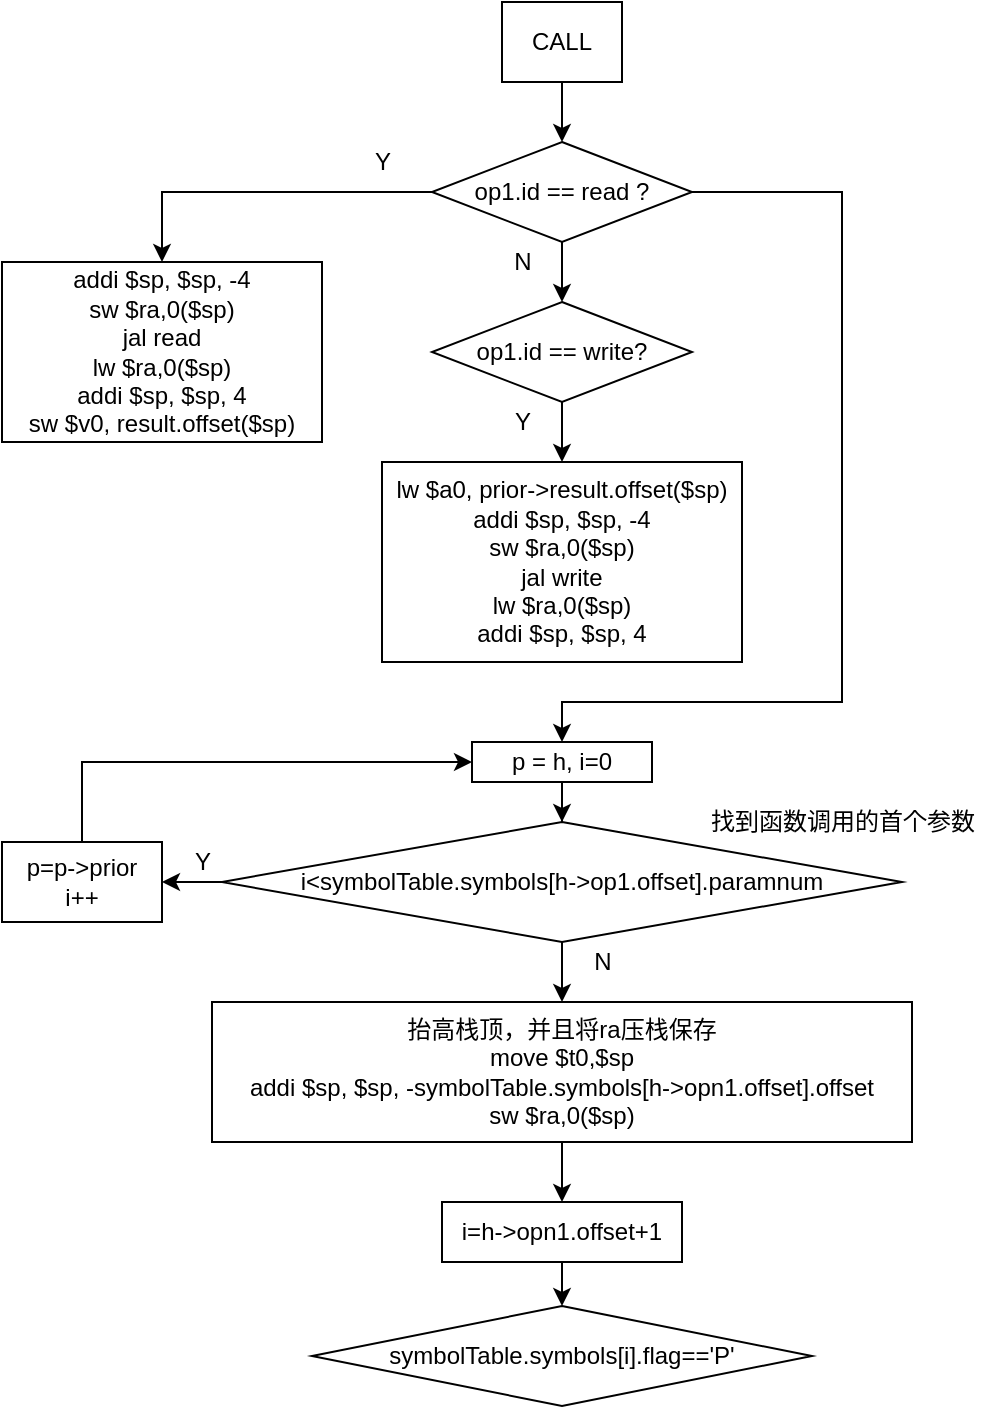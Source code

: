 <mxfile version="14.1.3" type="github">
  <diagram id="GfPdDBj2nY77ngwUE2eu" name="第 1 页">
    <mxGraphModel dx="711" dy="655" grid="1" gridSize="10" guides="1" tooltips="1" connect="1" arrows="1" fold="1" page="1" pageScale="1" pageWidth="2336" pageHeight="1654" math="0" shadow="0">
      <root>
        <mxCell id="0" />
        <mxCell id="1" parent="0" />
        <mxCell id="Vk-YHddnxNWAiO7JuI4h-3" style="edgeStyle=orthogonalEdgeStyle;rounded=0;orthogonalLoop=1;jettySize=auto;html=1;" edge="1" parent="1" source="Vk-YHddnxNWAiO7JuI4h-1" target="Vk-YHddnxNWAiO7JuI4h-2">
          <mxGeometry relative="1" as="geometry" />
        </mxCell>
        <mxCell id="Vk-YHddnxNWAiO7JuI4h-1" value="CALL" style="rounded=0;whiteSpace=wrap;html=1;" vertex="1" parent="1">
          <mxGeometry x="290" y="150" width="60" height="40" as="geometry" />
        </mxCell>
        <mxCell id="Vk-YHddnxNWAiO7JuI4h-5" style="edgeStyle=orthogonalEdgeStyle;rounded=0;orthogonalLoop=1;jettySize=auto;html=1;" edge="1" parent="1" source="Vk-YHddnxNWAiO7JuI4h-2" target="Vk-YHddnxNWAiO7JuI4h-4">
          <mxGeometry relative="1" as="geometry" />
        </mxCell>
        <mxCell id="Vk-YHddnxNWAiO7JuI4h-7" style="edgeStyle=orthogonalEdgeStyle;rounded=0;orthogonalLoop=1;jettySize=auto;html=1;fontFamily=Helvetica;fontSize=12;" edge="1" parent="1" source="Vk-YHddnxNWAiO7JuI4h-2" target="Vk-YHddnxNWAiO7JuI4h-6">
          <mxGeometry relative="1" as="geometry" />
        </mxCell>
        <mxCell id="Vk-YHddnxNWAiO7JuI4h-23" style="edgeStyle=orthogonalEdgeStyle;rounded=0;orthogonalLoop=1;jettySize=auto;html=1;entryX=0.5;entryY=0;entryDx=0;entryDy=0;fontFamily=Helvetica;fontSize=12;" edge="1" parent="1" source="Vk-YHddnxNWAiO7JuI4h-2" target="Vk-YHddnxNWAiO7JuI4h-15">
          <mxGeometry relative="1" as="geometry">
            <Array as="points">
              <mxPoint x="460" y="245" />
              <mxPoint x="460" y="500" />
              <mxPoint x="320" y="500" />
            </Array>
          </mxGeometry>
        </mxCell>
        <mxCell id="Vk-YHddnxNWAiO7JuI4h-2" value="op1.id == read ?" style="rhombus;whiteSpace=wrap;html=1;" vertex="1" parent="1">
          <mxGeometry x="255" y="220" width="130" height="50" as="geometry" />
        </mxCell>
        <mxCell id="Vk-YHddnxNWAiO7JuI4h-11" style="edgeStyle=orthogonalEdgeStyle;rounded=0;orthogonalLoop=1;jettySize=auto;html=1;fontFamily=Helvetica;fontSize=12;" edge="1" parent="1" source="Vk-YHddnxNWAiO7JuI4h-4" target="Vk-YHddnxNWAiO7JuI4h-10">
          <mxGeometry relative="1" as="geometry" />
        </mxCell>
        <mxCell id="Vk-YHddnxNWAiO7JuI4h-4" value="op1.id == write?" style="rhombus;whiteSpace=wrap;html=1;" vertex="1" parent="1">
          <mxGeometry x="255" y="300" width="130" height="50" as="geometry" />
        </mxCell>
        <mxCell id="Vk-YHddnxNWAiO7JuI4h-6" value="addi $sp, $sp, -4&#xa;sw $ra,0($sp)&#xa;jal read&#xa;lw $ra,0($sp)&#xa;addi $sp, $sp, 4&#xa;sw $v0, result.offset($sp)" style="rounded=0;whiteSpace=wrap;fontFamily=Helvetica;fontSize=12;" vertex="1" parent="1">
          <mxGeometry x="40" y="280" width="160" height="90" as="geometry" />
        </mxCell>
        <mxCell id="Vk-YHddnxNWAiO7JuI4h-8" value="Y" style="text;html=1;align=center;verticalAlign=middle;resizable=0;points=[];autosize=1;fontSize=12;fontFamily=Helvetica;" vertex="1" parent="1">
          <mxGeometry x="220" y="220" width="20" height="20" as="geometry" />
        </mxCell>
        <mxCell id="Vk-YHddnxNWAiO7JuI4h-9" value="N" style="text;html=1;align=center;verticalAlign=middle;resizable=0;points=[];autosize=1;fontSize=12;fontFamily=Helvetica;" vertex="1" parent="1">
          <mxGeometry x="290" y="270" width="20" height="20" as="geometry" />
        </mxCell>
        <mxCell id="Vk-YHddnxNWAiO7JuI4h-10" value="lw&amp;nbsp;$a0,&amp;nbsp;prior-&amp;gt;result.offset($sp)&lt;br&gt;addi&amp;nbsp;$sp,&amp;nbsp;$sp,&amp;nbsp;-4&lt;br&gt;sw&amp;nbsp;$ra,0($sp)&lt;br&gt;jal&amp;nbsp;write&lt;br&gt;lw&amp;nbsp;$ra,0($sp)&lt;br&gt;addi&amp;nbsp;$sp,&amp;nbsp;$sp,&amp;nbsp;4" style="whiteSpace=wrap;fontFamily=Helvetica;fontSize=12;html=1;" vertex="1" parent="1">
          <mxGeometry x="230" y="380" width="180" height="100" as="geometry" />
        </mxCell>
        <mxCell id="Vk-YHddnxNWAiO7JuI4h-12" value="Y" style="text;html=1;align=center;verticalAlign=middle;resizable=0;points=[];autosize=1;fontSize=12;fontFamily=Helvetica;" vertex="1" parent="1">
          <mxGeometry x="290" y="350" width="20" height="20" as="geometry" />
        </mxCell>
        <mxCell id="Vk-YHddnxNWAiO7JuI4h-17" style="edgeStyle=orthogonalEdgeStyle;rounded=0;orthogonalLoop=1;jettySize=auto;html=1;fontFamily=Helvetica;fontSize=12;" edge="1" parent="1" source="Vk-YHddnxNWAiO7JuI4h-13" target="Vk-YHddnxNWAiO7JuI4h-16">
          <mxGeometry relative="1" as="geometry" />
        </mxCell>
        <mxCell id="Vk-YHddnxNWAiO7JuI4h-25" style="edgeStyle=orthogonalEdgeStyle;rounded=0;orthogonalLoop=1;jettySize=auto;html=1;fontFamily=Helvetica;fontSize=12;" edge="1" parent="1" source="Vk-YHddnxNWAiO7JuI4h-13" target="Vk-YHddnxNWAiO7JuI4h-24">
          <mxGeometry relative="1" as="geometry" />
        </mxCell>
        <mxCell id="Vk-YHddnxNWAiO7JuI4h-13" value="i&amp;lt;symbolTable.symbols[h-&amp;gt;op1.offset].paramnum" style="rhombus;whiteSpace=wrap;fontFamily=Helvetica;fontSize=12;html=1;" vertex="1" parent="1">
          <mxGeometry x="150" y="560" width="340" height="60" as="geometry" />
        </mxCell>
        <mxCell id="Vk-YHddnxNWAiO7JuI4h-21" style="edgeStyle=orthogonalEdgeStyle;rounded=0;orthogonalLoop=1;jettySize=auto;html=1;entryX=0.5;entryY=0;entryDx=0;entryDy=0;fontFamily=Helvetica;fontSize=12;" edge="1" parent="1" source="Vk-YHddnxNWAiO7JuI4h-15" target="Vk-YHddnxNWAiO7JuI4h-13">
          <mxGeometry relative="1" as="geometry" />
        </mxCell>
        <mxCell id="Vk-YHddnxNWAiO7JuI4h-15" value="p = h, i=0" style="whiteSpace=wrap;fontFamily=Helvetica;fontSize=12;html=1;" vertex="1" parent="1">
          <mxGeometry x="275" y="520" width="90" height="20" as="geometry" />
        </mxCell>
        <mxCell id="Vk-YHddnxNWAiO7JuI4h-20" style="edgeStyle=orthogonalEdgeStyle;rounded=0;orthogonalLoop=1;jettySize=auto;html=1;fontFamily=Helvetica;fontSize=12;" edge="1" parent="1" source="Vk-YHddnxNWAiO7JuI4h-16" target="Vk-YHddnxNWAiO7JuI4h-15">
          <mxGeometry relative="1" as="geometry">
            <Array as="points">
              <mxPoint x="80" y="530" />
            </Array>
          </mxGeometry>
        </mxCell>
        <mxCell id="Vk-YHddnxNWAiO7JuI4h-16" value="p=p-&amp;gt;prior&lt;br&gt;i++" style="whiteSpace=wrap;fontFamily=Helvetica;fontSize=12;html=1;" vertex="1" parent="1">
          <mxGeometry x="40" y="570" width="80" height="40" as="geometry" />
        </mxCell>
        <mxCell id="Vk-YHddnxNWAiO7JuI4h-22" value="Y" style="text;html=1;align=center;verticalAlign=middle;resizable=0;points=[];autosize=1;fontSize=12;fontFamily=Helvetica;" vertex="1" parent="1">
          <mxGeometry x="130" y="570" width="20" height="20" as="geometry" />
        </mxCell>
        <mxCell id="Vk-YHddnxNWAiO7JuI4h-28" style="edgeStyle=orthogonalEdgeStyle;rounded=0;orthogonalLoop=1;jettySize=auto;html=1;entryX=0.5;entryY=0;entryDx=0;entryDy=0;fontFamily=Helvetica;fontSize=12;" edge="1" parent="1" source="Vk-YHddnxNWAiO7JuI4h-24" target="Vk-YHddnxNWAiO7JuI4h-27">
          <mxGeometry relative="1" as="geometry" />
        </mxCell>
        <mxCell id="Vk-YHddnxNWAiO7JuI4h-24" value="抬高栈顶，并且将ra压栈保存&lt;br&gt;move&amp;nbsp;$t0,$sp&lt;br&gt;addi&amp;nbsp;$sp,&amp;nbsp;$sp,&amp;nbsp;-symbolTable.symbols[h-&amp;gt;opn1.offset].offset&lt;br&gt;sw&amp;nbsp;$ra,0($sp)" style="whiteSpace=wrap;fontFamily=Helvetica;fontSize=12;html=1;" vertex="1" parent="1">
          <mxGeometry x="145" y="650" width="350" height="70" as="geometry" />
        </mxCell>
        <mxCell id="Vk-YHddnxNWAiO7JuI4h-26" value="找到函数调用的首个参数" style="text;html=1;align=center;verticalAlign=middle;resizable=0;points=[];autosize=1;fontSize=12;fontFamily=Helvetica;" vertex="1" parent="1">
          <mxGeometry x="385" y="550" width="150" height="20" as="geometry" />
        </mxCell>
        <mxCell id="Vk-YHddnxNWAiO7JuI4h-30" style="edgeStyle=orthogonalEdgeStyle;rounded=0;orthogonalLoop=1;jettySize=auto;html=1;entryX=0.5;entryY=0;entryDx=0;entryDy=0;fontFamily=Helvetica;fontSize=12;" edge="1" parent="1" source="Vk-YHddnxNWAiO7JuI4h-27" target="Vk-YHddnxNWAiO7JuI4h-29">
          <mxGeometry relative="1" as="geometry" />
        </mxCell>
        <mxCell id="Vk-YHddnxNWAiO7JuI4h-27" value="i=h-&amp;gt;opn1.offset+1" style="whiteSpace=wrap;fontFamily=Helvetica;fontSize=12;html=1;" vertex="1" parent="1">
          <mxGeometry x="260" y="750" width="120" height="30" as="geometry" />
        </mxCell>
        <mxCell id="Vk-YHddnxNWAiO7JuI4h-29" value="symbolTable.symbols[i].flag==&#39;P&#39;" style="rhombus;whiteSpace=wrap;fontFamily=Helvetica;fontSize=12;" vertex="1" parent="1">
          <mxGeometry x="195" y="802" width="250" height="50" as="geometry" />
        </mxCell>
        <mxCell id="Vk-YHddnxNWAiO7JuI4h-31" value="N" style="text;html=1;align=center;verticalAlign=middle;resizable=0;points=[];autosize=1;fontSize=12;fontFamily=Helvetica;" vertex="1" parent="1">
          <mxGeometry x="330" y="620" width="20" height="20" as="geometry" />
        </mxCell>
      </root>
    </mxGraphModel>
  </diagram>
</mxfile>
